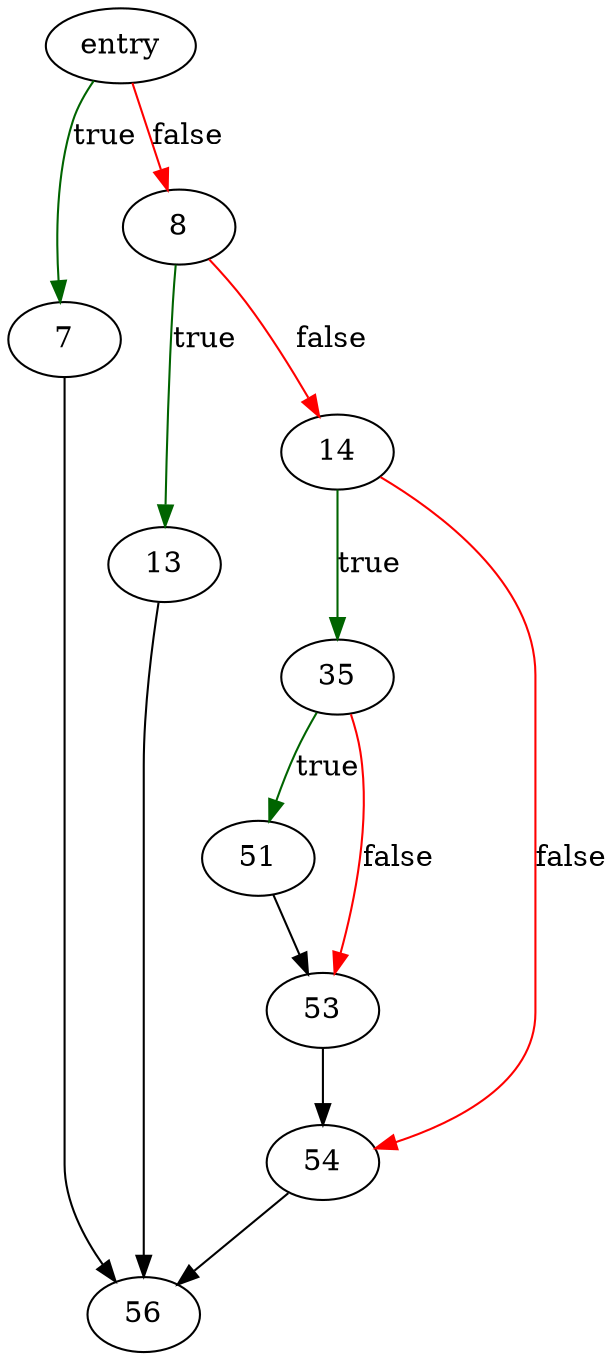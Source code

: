 digraph "sqlite3_value_dup" {
	// Node definitions.
	1 [label=entry];
	7;
	8;
	13;
	14;
	35;
	51;
	53;
	54;
	56;

	// Edge definitions.
	1 -> 7 [
		color=darkgreen
		label=true
	];
	1 -> 8 [
		color=red
		label=false
	];
	7 -> 56;
	8 -> 13 [
		color=darkgreen
		label=true
	];
	8 -> 14 [
		color=red
		label=false
	];
	13 -> 56;
	14 -> 35 [
		color=darkgreen
		label=true
	];
	14 -> 54 [
		color=red
		label=false
	];
	35 -> 51 [
		color=darkgreen
		label=true
	];
	35 -> 53 [
		color=red
		label=false
	];
	51 -> 53;
	53 -> 54;
	54 -> 56;
}